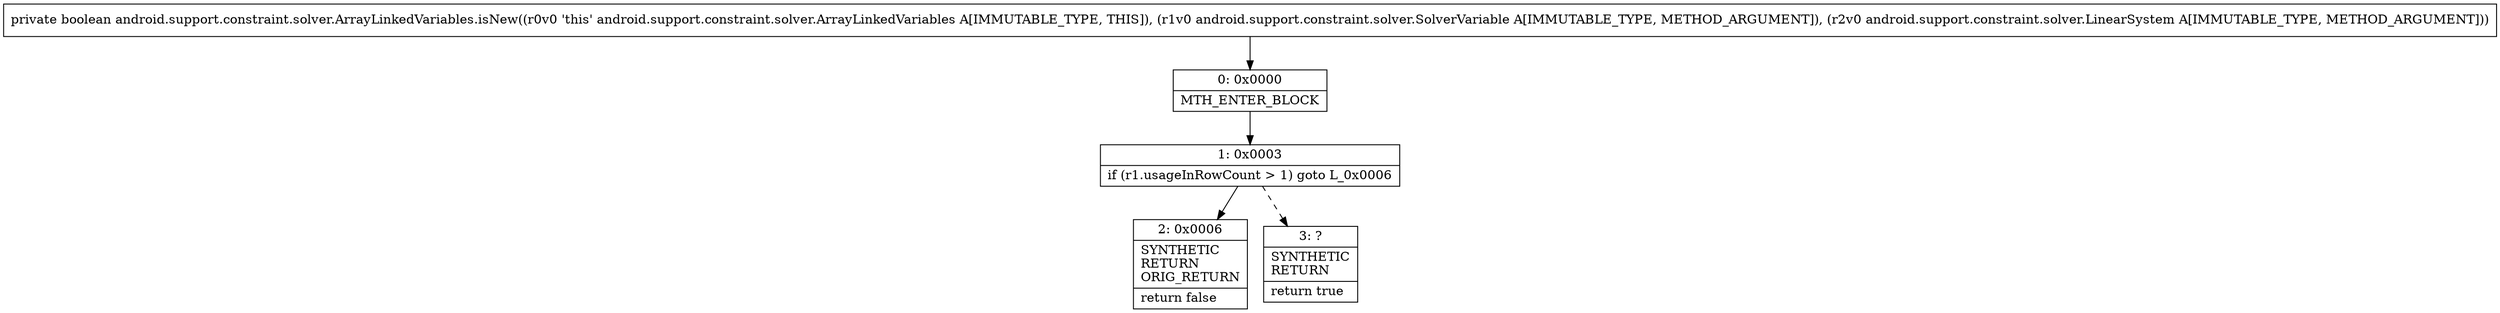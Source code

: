 digraph "CFG forandroid.support.constraint.solver.ArrayLinkedVariables.isNew(Landroid\/support\/constraint\/solver\/SolverVariable;Landroid\/support\/constraint\/solver\/LinearSystem;)Z" {
Node_0 [shape=record,label="{0\:\ 0x0000|MTH_ENTER_BLOCK\l}"];
Node_1 [shape=record,label="{1\:\ 0x0003|if (r1.usageInRowCount \> 1) goto L_0x0006\l}"];
Node_2 [shape=record,label="{2\:\ 0x0006|SYNTHETIC\lRETURN\lORIG_RETURN\l|return false\l}"];
Node_3 [shape=record,label="{3\:\ ?|SYNTHETIC\lRETURN\l|return true\l}"];
MethodNode[shape=record,label="{private boolean android.support.constraint.solver.ArrayLinkedVariables.isNew((r0v0 'this' android.support.constraint.solver.ArrayLinkedVariables A[IMMUTABLE_TYPE, THIS]), (r1v0 android.support.constraint.solver.SolverVariable A[IMMUTABLE_TYPE, METHOD_ARGUMENT]), (r2v0 android.support.constraint.solver.LinearSystem A[IMMUTABLE_TYPE, METHOD_ARGUMENT])) }"];
MethodNode -> Node_0;
Node_0 -> Node_1;
Node_1 -> Node_2;
Node_1 -> Node_3[style=dashed];
}

